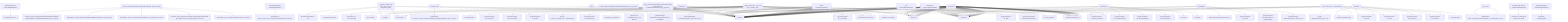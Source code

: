 graph TD
    app-mlperf-inference,d775cac873ee4231_(_python,_resnet50,_tvm-onnx,_cpu,_test,_r5.1-dev_default,_offline_) --> detect,os
    app-mlperf-inference,d775cac873ee4231_(_python,_resnet50,_tvm-onnx,_cpu,_test,_r5.1-dev_default,_offline_) --> get,sys-utils-cm
    app-mlperf-inference,d775cac873ee4231_(_python,_resnet50,_tvm-onnx,_cpu,_test,_r5.1-dev_default,_offline_) --> get,python
    app-mlperf-inference,d775cac873ee4231_(_python,_resnet50,_tvm-onnx,_cpu,_test,_r5.1-dev_default,_offline_) --> get,mlcommons,inference,src
    get-mlperf-inference-utils,e341e5f86d8342e5 --> get,mlperf,inference,src
    app-mlperf-inference,d775cac873ee4231_(_python,_resnet50,_tvm-onnx,_cpu,_test,_r5.1-dev_default,_offline_) --> get,mlperf,inference,utils
    download-file,9cdc8dc41aae437e_(_wget,_url.https://armi.in/files/caffe_ilsvrc12.tar.gz_) --> detect,os
    download-and-extract,c67e81a4ce2649f5_(_extract,_wget,_url.https://armi.in/files/caffe_ilsvrc12.tar.gz_) --> download,file,_wget,_url.https://armi.in/files/caffe_ilsvrc12.tar.gz
    extract-file,3f0b76219d004817_(_keep,_path./home/runner/MLC/repos/local/cache/download-file_imagenet-aux-da_3070947c/caffe_ilsvrc12.tar.gz_) --> detect,os
    download-and-extract,c67e81a4ce2649f5_(_extract,_wget,_url.https://armi.in/files/caffe_ilsvrc12.tar.gz_) --> extract,file,_keep,_path./home/runner/MLC/repos/local/cache/download-file_imagenet-aux-da_3070947c/caffe_ilsvrc12.tar.gz
    get-dataset-imagenet-aux,bb2c6dd8c8c64217 --> download-and-extract,_extract,_wget,_url.https://armi.in/files/caffe_ilsvrc12.tar.gz
    app-mlperf-inference,d775cac873ee4231_(_python,_resnet50,_tvm-onnx,_cpu,_test,_r5.1-dev_default,_offline_) --> get,dataset-aux,imagenet-aux
    app-mlperf-inference-mlcommons-python,ff149e9781fc4b65_(_offline,_batch_size.1,_cpu,_tvm-onnx,_resnet50,_fp32_) --> detect,os
    detect-cpu,586c8a43320142f7 --> detect,os
    app-mlperf-inference-mlcommons-python,ff149e9781fc4b65_(_offline,_batch_size.1,_cpu,_tvm-onnx,_resnet50,_fp32_) --> detect,cpu
    app-mlperf-inference-mlcommons-python,ff149e9781fc4b65_(_offline,_batch_size.1,_cpu,_tvm-onnx,_resnet50,_fp32_) --> get,sys-utils-cm
    app-mlperf-inference-mlcommons-python,ff149e9781fc4b65_(_offline,_batch_size.1,_cpu,_tvm-onnx,_resnet50,_fp32_) --> get,python
    get-generic-python-lib,94b62a682bc44791_(_onnxruntime_) --> detect,os
    detect-cpu,586c8a43320142f7 --> detect,os
    get-generic-python-lib,94b62a682bc44791_(_onnxruntime_) --> detect,cpu
    get-generic-python-lib,94b62a682bc44791_(_onnxruntime_) --> get,python3
    get-generic-python-lib,94b62a682bc44791_(_pip_) --> detect,os
    detect-cpu,586c8a43320142f7 --> detect,os
    get-generic-python-lib,94b62a682bc44791_(_pip_) --> detect,cpu
    get-generic-python-lib,94b62a682bc44791_(_pip_) --> get,python3
    get-generic-python-lib,94b62a682bc44791_(_onnxruntime_) --> get,generic-python-lib,_pip
    app-mlperf-inference-mlcommons-python,ff149e9781fc4b65_(_offline,_batch_size.1,_cpu,_tvm-onnx,_resnet50,_fp32_) --> get,generic-python-lib,_onnxruntime
    download-file,9cdc8dc41aae437e_(_cmutil,_url.https://armi.in/files/resnet50_v1_op11/resnet50_v1.onnx_) --> detect,os
    download-and-extract,c67e81a4ce2649f5_(_url.https://armi.in/files/resnet50_v1_op11/resnet50_v1.onnx_) --> download,file,_cmutil,_url.https://armi.in/files/resnet50_v1_op11/resnet50_v1.onnx
    get-ml-model-resnet50,56203e4e998b4bc0_(_fp32,_batch_size.1_) --> download-and-extract,_url.https://armi.in/files/resnet50_v1_op11/resnet50_v1.onnx
    app-mlperf-inference-mlcommons-python,ff149e9781fc4b65_(_offline,_batch_size.1,_cpu,_tvm-onnx,_resnet50,_fp32_) --> get,ml-model,image-classification,resnet50,_fp32,_batch_size.1
    get-preprocessed-dataset-imagenet,f259d490bbaf45f5_(_-for.mobilenet_) --> get,python3
    get-dataset-imagenet-val,7afd58d287fe4f11_(_size.500,_2012_) --> detect,os
    download-file,9cdc8dc41aae437e_(_cmutil,_url.http://cKnowledge.org/ai/data/ILSVRC2012_img_val_500.tar_) --> detect,os
    download-and-extract,c67e81a4ce2649f5_(_extract,_url.http://cKnowledge.org/ai/data/ILSVRC2012_img_val_500.tar_) --> download,file,_cmutil,_url.http://cKnowledge.org/ai/data/ILSVRC2012_img_val_500.tar
    extract-file,3f0b76219d004817_(_keep,_path./home/runner/MLC/repos/local/cache/get-dataset-imagenet-val_8fda2430/ILSVRC2012_img_val_500.tar_) --> detect,os
    download-and-extract,c67e81a4ce2649f5_(_extract,_url.http://cKnowledge.org/ai/data/ILSVRC2012_img_val_500.tar_) --> extract,file,_keep,_path./home/runner/MLC/repos/local/cache/get-dataset-imagenet-val_8fda2430/ILSVRC2012_img_val_500.tar
    get-dataset-imagenet-val,7afd58d287fe4f11_(_size.500,_2012_) --> download-and-extract,file,_extract,_url.http://cKnowledge.org/ai/data/ILSVRC2012_img_val_500.tar
    get-preprocessed-dataset-imagenet,f259d490bbaf45f5_(_-for.mobilenet_) --> get,dataset,image-classification,original,_size.500,_2012
    get-preprocessed-dataset-imagenet,f259d490bbaf45f5_(_-for.mobilenet_) --> get,dataset-aux,image-classification,imagenet-aux
    get-generic-python-lib,94b62a682bc44791_(_package.opencv-python-headless_) --> detect,os
    detect-cpu,586c8a43320142f7 --> detect,os
    get-generic-python-lib,94b62a682bc44791_(_package.opencv-python-headless_) --> detect,cpu
    get-generic-python-lib,94b62a682bc44791_(_package.opencv-python-headless_) --> get,python3
    get-generic-python-lib,94b62a682bc44791_(_pip_) --> get,python3
    get-generic-python-lib,94b62a682bc44791_(_package.opencv-python-headless_) --> get,generic-python-lib,_pip
    get-preprocessed-dataset-imagenet,f259d490bbaf45f5_(_-for.mobilenet_) --> get,generic-python-lib,_package.opencv-python-headless
    get-generic-python-lib,94b62a682bc44791_(_pillow_) --> detect,os
    detect-cpu,586c8a43320142f7 --> detect,os
    get-generic-python-lib,94b62a682bc44791_(_pillow_) --> detect,cpu
    get-generic-python-lib,94b62a682bc44791_(_pillow_) --> get,python3
    get-generic-python-lib,94b62a682bc44791_(_pip_) --> get,python3
    get-generic-python-lib,94b62a682bc44791_(_pillow_) --> get,generic-python-lib,_pip
    get-preprocessed-dataset-imagenet,f259d490bbaf45f5_(_-for.mobilenet_) --> get,generic-python-lib,_pillow
    get-preprocessed-dataset-imagenet,f259d490bbaf45f5_(_-for.mobilenet_) --> mlperf,mlcommons,inference,source,src
    get-generic-sys-util,bb0393afa8404a11_(_libgl_) --> detect,os
    get-generic-sys-util,bb0393afa8404a11_(_install,_libgl_) --> detect,os
    get-generic-sys-util,bb0393afa8404a11_(_libgl_) --> get,generic-sys-util,_install,_libgl
    get-preprocessed-dataset-imagenet,f259d490bbaf45f5_(_-for.mobilenet_) --> get,generic-sys-util,_libgl
    app-mlperf-inference-mlcommons-python,ff149e9781fc4b65_(_offline,_batch_size.1,_cpu,_tvm-onnx,_resnet50,_fp32_) --> get,dataset,image-classification,imagenet,preprocessed,_-for.mobilenet
    app-mlperf-inference-mlcommons-python,ff149e9781fc4b65_(_offline,_batch_size.1,_cpu,_tvm-onnx,_resnet50,_fp32_) --> get,dataset-aux,image-classification,imagenet-aux
    generate-mlperf-inference-user-conf,3af4475745964b93_(_wg-inference_) --> detect,os
    detect-cpu,586c8a43320142f7 --> detect,os
    generate-mlperf-inference-user-conf,3af4475745964b93_(_wg-inference_) --> detect,cpu
    generate-mlperf-inference-user-conf,3af4475745964b93_(_wg-inference_) --> get,python
    get-mlperf-inference-sut-configs,c2fbf72009e2445b --> get,cache,dir,_name.mlperf-inference-sut-configs
    generate-mlperf-inference-user-conf,3af4475745964b93_(_wg-inference_) --> get,sut,configs
    generate-mlperf-inference-user-conf,3af4475745964b93_(_wg-inference_) --> get,mlcommons,inference,src
    app-mlperf-inference-mlcommons-python,ff149e9781fc4b65_(_offline,_batch_size.1,_cpu,_tvm-onnx,_resnet50,_fp32_) --> generate,user-conf,mlperf,inference,_wg-inference
    get-mlperf-inference-loadgen,64c3d98d0ba04950_(_wg-inference_) --> detect,os
    get-mlperf-inference-loadgen,64c3d98d0ba04950_(_wg-inference_) --> get,python3
    get-mlperf-inference-loadgen,64c3d98d0ba04950_(_wg-inference_) --> get,mlcommons,inference,src
    get-mlperf-inference-loadgen,64c3d98d0ba04950_(_wg-inference_) --> get,compiler
    detect-cpu,586c8a43320142f7 --> detect,os
    get-cmake,52bf974d791b4fc8 --> detect,cpu
    get-mlperf-inference-loadgen,64c3d98d0ba04950_(_wg-inference_) --> get,cmake
    get-generic-python-lib,94b62a682bc44791_(_package.wheel_) --> detect,os
    detect-cpu,586c8a43320142f7 --> detect,os
    get-generic-python-lib,94b62a682bc44791_(_package.wheel_) --> detect,cpu
    get-generic-python-lib,94b62a682bc44791_(_package.wheel_) --> get,python3
    get-generic-python-lib,94b62a682bc44791_(_pip_) --> get,python3
    get-generic-python-lib,94b62a682bc44791_(_package.wheel_) --> get,generic-python-lib,_pip
    get-mlperf-inference-loadgen,64c3d98d0ba04950_(_wg-inference_) --> get,generic-python-lib,_package.wheel
    get-generic-python-lib,94b62a682bc44791_(_pip_) --> get,python3
    get-mlperf-inference-loadgen,64c3d98d0ba04950_(_wg-inference_) --> get,generic-python-lib,_pip
    get-generic-python-lib,94b62a682bc44791_(_package.pybind11_) --> detect,os
    detect-cpu,586c8a43320142f7 --> detect,os
    get-generic-python-lib,94b62a682bc44791_(_package.pybind11_) --> detect,cpu
    get-generic-python-lib,94b62a682bc44791_(_package.pybind11_) --> get,python3
    get-generic-python-lib,94b62a682bc44791_(_pip_) --> get,python3
    get-generic-python-lib,94b62a682bc44791_(_package.pybind11_) --> get,generic-python-lib,_pip
    get-mlperf-inference-loadgen,64c3d98d0ba04950_(_wg-inference_) --> get,generic-python-lib,_package.pybind11
    get-generic-python-lib,94b62a682bc44791_(_package.setuptools_) --> detect,os
    detect-cpu,586c8a43320142f7 --> detect,os
    get-generic-python-lib,94b62a682bc44791_(_package.setuptools_) --> detect,cpu
    get-generic-python-lib,94b62a682bc44791_(_package.setuptools_) --> get,python3
    get-generic-python-lib,94b62a682bc44791_(_pip_) --> get,python3
    get-generic-python-lib,94b62a682bc44791_(_package.setuptools_) --> get,generic-python-lib,_pip
    get-mlperf-inference-loadgen,64c3d98d0ba04950_(_wg-inference_) --> get,generic-python-lib,_package.setuptools
    app-mlperf-inference-mlcommons-python,ff149e9781fc4b65_(_offline,_batch_size.1,_cpu,_tvm-onnx,_resnet50,_fp32_) --> get,loadgen,_wg-inference
    app-mlperf-inference-mlcommons-python,ff149e9781fc4b65_(_offline,_batch_size.1,_cpu,_tvm-onnx,_resnet50,_fp32_) --> get,mlcommons,inference,src
    app-mlperf-inference-mlcommons-python,ff149e9781fc4b65_(_offline,_batch_size.1,_cpu,_tvm-onnx,_resnet50,_fp32_) --> get,mlcommons,inference,src
    get-generic-python-lib,94b62a682bc44791_(_package.psutil_) --> detect,os
    detect-cpu,586c8a43320142f7 --> detect,os
    get-generic-python-lib,94b62a682bc44791_(_package.psutil_) --> detect,cpu
    get-generic-python-lib,94b62a682bc44791_(_package.psutil_) --> get,python3
    get-generic-python-lib,94b62a682bc44791_(_pip_) --> get,python3
    get-generic-python-lib,94b62a682bc44791_(_package.psutil_) --> get,generic-python-lib,_pip
    app-mlperf-inference-mlcommons-python,ff149e9781fc4b65_(_offline,_batch_size.1,_cpu,_tvm-onnx,_resnet50,_fp32_) --> get,generic-python-lib,_package.psutil
    get-generic-python-lib,94b62a682bc44791_(_onnx_) --> detect,os
    detect-cpu,586c8a43320142f7 --> detect,os
    get-generic-python-lib,94b62a682bc44791_(_onnx_) --> detect,cpu
    get-generic-python-lib,94b62a682bc44791_(_onnx_) --> get,python3
    get-generic-python-lib,94b62a682bc44791_(_pip_) --> get,python3
    get-generic-python-lib,94b62a682bc44791_(_onnx_) --> get,generic-python-lib,_pip
    app-mlperf-inference-mlcommons-python,ff149e9781fc4b65_(_offline,_batch_size.1,_cpu,_tvm-onnx,_resnet50,_fp32_) --> get,generic-python-lib,_onnx
    get-generic-python-lib,94b62a682bc44791_(_numpy_) --> detect,os
    detect-cpu,586c8a43320142f7 --> detect,os
    get-generic-python-lib,94b62a682bc44791_(_numpy_) --> detect,cpu
    get-generic-python-lib,94b62a682bc44791_(_numpy_) --> get,python3
    get-generic-python-lib,94b62a682bc44791_(_pip_) --> get,python3
    get-generic-python-lib,94b62a682bc44791_(_numpy_) --> get,generic-python-lib,_pip
    app-mlperf-inference-mlcommons-python,ff149e9781fc4b65_(_offline,_batch_size.1,_cpu,_tvm-onnx,_resnet50,_fp32_) --> get,generic-python-lib,_numpy
    get-tvm,93c89140e6224f4b_(_pip-install_) --> cmake,get-cmake
    detect-cpu,586c8a43320142f7 --> detect,os
    get-tvm,93c89140e6224f4b_(_pip-install_) --> detect,cpu
    get-generic-python-lib,94b62a682bc44791_(_typing_extensions_) --> detect,os
    detect-cpu,586c8a43320142f7 --> detect,os
    get-generic-python-lib,94b62a682bc44791_(_typing_extensions_) --> detect,cpu
    get-generic-python-lib,94b62a682bc44791_(_typing_extensions_) --> get,python3
    get-generic-python-lib,94b62a682bc44791_(_pip_) --> get,python3
    get-generic-python-lib,94b62a682bc44791_(_typing_extensions_) --> get,generic-python-lib,_pip
    get-tvm,93c89140e6224f4b_(_pip-install_) --> get,generic-python-lib,_typing_extensions
    get-generic-python-lib,94b62a682bc44791_(_decorator_) --> detect,os
    detect-cpu,586c8a43320142f7 --> detect,os
    get-generic-python-lib,94b62a682bc44791_(_decorator_) --> detect,cpu
    get-generic-python-lib,94b62a682bc44791_(_decorator_) --> get,python3
    get-generic-python-lib,94b62a682bc44791_(_pip_) --> get,python3
    get-generic-python-lib,94b62a682bc44791_(_decorator_) --> get,generic-python-lib,_pip
    get-tvm,93c89140e6224f4b_(_pip-install_) --> get,generic-python-lib,_decorator
    get-generic-python-lib,94b62a682bc44791_(_scipy_) --> detect,os
    detect-cpu,586c8a43320142f7 --> detect,os
    get-generic-python-lib,94b62a682bc44791_(_scipy_) --> detect,cpu
    get-generic-python-lib,94b62a682bc44791_(_scipy_) --> get,python3
    get-generic-python-lib,94b62a682bc44791_(_pip_) --> get,python3
    get-generic-python-lib,94b62a682bc44791_(_scipy_) --> get,generic-python-lib,_pip
    get-tvm,93c89140e6224f4b_(_pip-install_) --> get,generic-python-lib,_scipy
    get-generic-python-lib,94b62a682bc44791_(_attrs_) --> detect,os
    detect-cpu,586c8a43320142f7 --> detect,os
    get-generic-python-lib,94b62a682bc44791_(_attrs_) --> detect,cpu
    get-generic-python-lib,94b62a682bc44791_(_attrs_) --> get,python3
    get-generic-python-lib,94b62a682bc44791_(_pip_) --> get,python3
    get-generic-python-lib,94b62a682bc44791_(_attrs_) --> get,generic-python-lib,_pip
    get-tvm,93c89140e6224f4b_(_pip-install_) --> get,generic-python-lib,_attrs
    get-generic-python-lib,94b62a682bc44791_(_psutil_) --> detect,os
    detect-cpu,586c8a43320142f7 --> detect,os
    get-generic-python-lib,94b62a682bc44791_(_psutil_) --> detect,cpu
    get-generic-python-lib,94b62a682bc44791_(_psutil_) --> get,python3
    get-generic-python-lib,94b62a682bc44791_(_pip_) --> get,python3
    get-generic-python-lib,94b62a682bc44791_(_psutil_) --> get,generic-python-lib,_pip
    get-tvm,93c89140e6224f4b_(_pip-install_) --> get,generic-python-lib,_psutil
    get-generic-python-lib,94b62a682bc44791_(_apache-tvm_) --> detect,os
    detect-cpu,586c8a43320142f7 --> detect,os
    get-generic-python-lib,94b62a682bc44791_(_apache-tvm_) --> detect,cpu
    get-generic-python-lib,94b62a682bc44791_(_apache-tvm_) --> get,python3
    get-generic-python-lib,94b62a682bc44791_(_pip_) --> get,python3
    get-generic-python-lib,94b62a682bc44791_(_apache-tvm_) --> get,generic-python-lib,_pip
    get-generic-python-lib,94b62a682bc44791_(_typing_extensions_) --> get,python3
    get-generic-python-lib,94b62a682bc44791_(_apache-tvm_) --> get,generic-python-lib,_typing_extensions
    get-tvm,93c89140e6224f4b_(_pip-install_) --> get,generic-python-lib,_apache-tvm
    app-mlperf-inference-mlcommons-python,ff149e9781fc4b65_(_offline,_batch_size.1,_cpu,_tvm-onnx,_resnet50,_fp32_) --> get,tvm,_pip-install
    get-tvm-model,c1b7b656b6224307_(_onnx,_batch_size.1,_model.resnet50_) --> get,python3
    get-tvm-model,c1b7b656b6224307_(_onnx,_batch_size.1,_model.resnet50_) --> get,tvm,_pip-install
    get-generic-python-lib,94b62a682bc44791_(_decorator_) --> get,python3
    get-tvm-model,c1b7b656b6224307_(_onnx,_batch_size.1,_model.resnet50_) --> get,generic-python-lib,_decorator
    get-generic-python-lib,94b62a682bc44791_(_psutil_) --> get,python3
    get-tvm-model,c1b7b656b6224307_(_onnx,_batch_size.1,_model.resnet50_) --> get,generic-python-lib,_psutil
    get-generic-python-lib,94b62a682bc44791_(_scipy_) --> get,python3
    get-tvm-model,c1b7b656b6224307_(_onnx,_batch_size.1,_model.resnet50_) --> get,generic-python-lib,_scipy
    get-generic-python-lib,94b62a682bc44791_(_attrs_) --> get,python3
    get-tvm-model,c1b7b656b6224307_(_onnx,_batch_size.1,_model.resnet50_) --> get,generic-python-lib,_attrs
    get-generic-python-lib,94b62a682bc44791_(_onnx_) --> get,python3
    get-tvm-model,c1b7b656b6224307_(_onnx,_batch_size.1,_model.resnet50_) --> get,generic-python-lib,_onnx
    get-ml-model-resnet50,56203e4e998b4bc0_(_fp32,_onnx_) --> download-and-extract,_url.https://armi.in/files/resnet50_v1_op11/resnet50_v1.onnx
    get-tvm-model,c1b7b656b6224307_(_onnx,_batch_size.1,_model.resnet50_) --> get,ml-model,raw,resnet50,_fp32,_onnx
    app-mlperf-inference-mlcommons-python,ff149e9781fc4b65_(_offline,_batch_size.1,_cpu,_tvm-onnx,_resnet50,_fp32_) --> get,tvm-model,_onnx,_batch_size.1,_model.resnet50
    get-generic-python-lib,94b62a682bc44791_(_opencv-python_) --> detect,os
    detect-cpu,586c8a43320142f7 --> detect,os
    get-generic-python-lib,94b62a682bc44791_(_opencv-python_) --> detect,cpu
    get-generic-python-lib,94b62a682bc44791_(_opencv-python_) --> get,python3
    get-generic-python-lib,94b62a682bc44791_(_pip_) --> get,python3
    get-generic-python-lib,94b62a682bc44791_(_opencv-python_) --> get,generic-python-lib,_pip
    app-mlperf-inference-mlcommons-python,ff149e9781fc4b65_(_offline,_batch_size.1,_cpu,_tvm-onnx,_resnet50,_fp32_) --> get,generic-python-lib,_opencv-python
    app-mlperf-inference-mlcommons-python,ff149e9781fc4b65_(_offline,_batch_size.1,_cpu,_tvm-onnx,_resnet50,_fp32_) --> get,generic-sys-util,_libgl
    get-generic-python-lib,94b62a682bc44791_(_numpy_) --> get,python3
    app-mlperf-inference-mlcommons-python,ff149e9781fc4b65_(_offline,_batch_size.1,_cpu,_tvm-onnx,_resnet50,_fp32_) --> get,generic-python-lib,_numpy
    get-generic-python-lib,94b62a682bc44791_(_pycocotools_) --> detect,os
    detect-cpu,586c8a43320142f7 --> detect,os
    get-generic-python-lib,94b62a682bc44791_(_pycocotools_) --> detect,cpu
    get-generic-python-lib,94b62a682bc44791_(_pycocotools_) --> get,python3
    get-generic-python-lib,94b62a682bc44791_(_pip_) --> get,python3
    get-generic-python-lib,94b62a682bc44791_(_pycocotools_) --> get,generic-python-lib,_pip
    app-mlperf-inference-mlcommons-python,ff149e9781fc4b65_(_offline,_batch_size.1,_cpu,_tvm-onnx,_resnet50,_fp32_) --> get,generic-python-lib,_pycocotools
    detect-cpu,586c8a43320142f7 --> detect,os
    benchmark-program,19f369ef47084895 --> detect,cpu
    benchmark-program-mlperf,cfff0132a8aa4018 --> benchmark-program,program
    app-mlperf-inference-mlcommons-python,ff149e9781fc4b65_(_offline,_batch_size.1,_cpu,_tvm-onnx,_resnet50,_fp32_) --> benchmark-mlperf